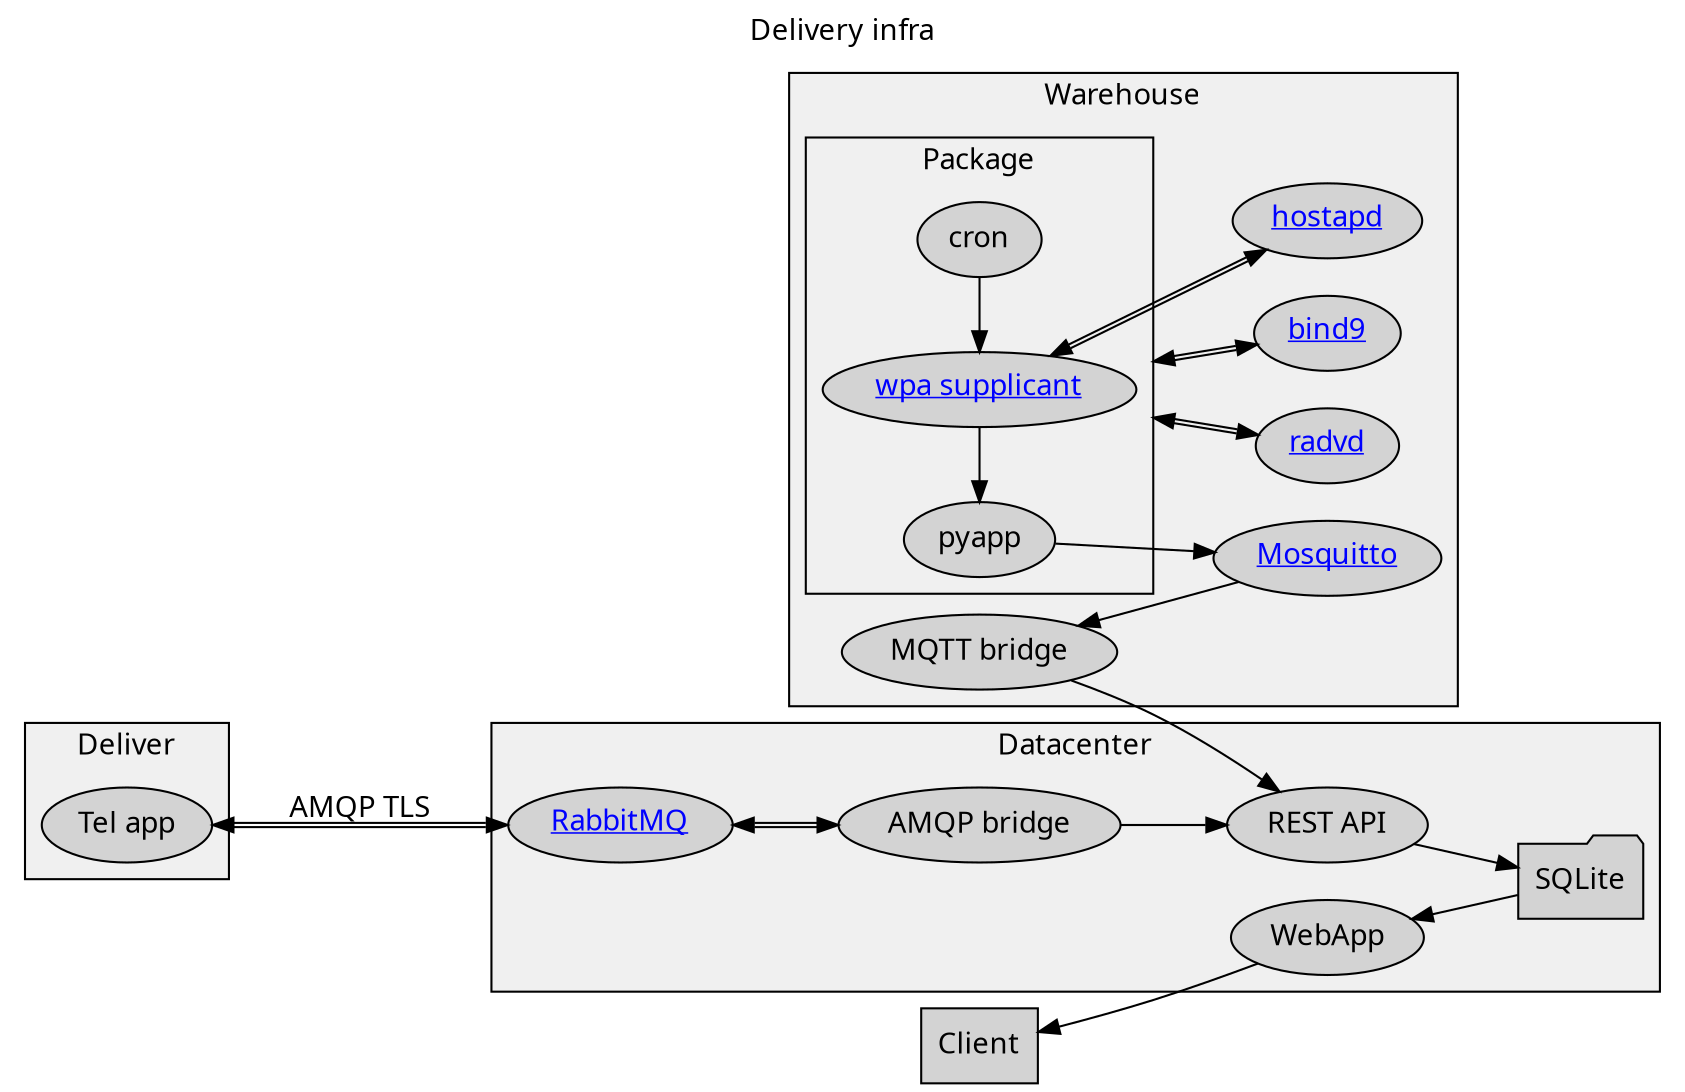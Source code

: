 // Louis Poidevin - 2023

digraph "Delivery infra" {
label="Delivery infra"
tooltip=" "
labelloc=t
rankdir=LR
compound=true
fontname="'Roboto', sans-serif"
graph[style=filled fillcolor=grey94]
node [style=filled fontname="'Roboto', sans-serif" tooltip=" "]
edge [fontname="'Roboto', sans-serif" tooltip=" "]

subgraph cluster_datacenter {
label="Datacenter"
rabbit [
  target="_top"
  URL="https://www.rabbitmq.com/"
  label=<<font color='blue'><u>RabbitMQ</u></font>>
]
beaver [label="AMQP bridge"]
feather [label="SQLite" shape=folder]
octopus [label="REST API"]
fox [label="WebApp"]
}

subgraph cluster_warehouse {
label="Warehouse"
mosquitto [
  target="_top"
  URL="https://www.mosquitto.org/"
  label=<<font color='blue'><u>Mosquitto</u></font>>
]
radvd [
  target="_top"
  URL="https://radvd.litech.org/"
  label=<<font color='blue'><u>radvd</u></font>>
]
bind9 [
  target="_top"
  URL="https://www.isc.org/bind/"
  label=<<font color='blue'><u>bind9</u></font>>
]
hostapd [
  target="_top"
  URL="https://w1.fi/hostapd/"
  label=<<font color='blue'><u>hostapd</u></font>>
]
bridge [label="MQTT bridge"]

subgraph cluster_package {
  label="Package"
  pyapp [label="pyapp"]
  cron [label="cron"]
  wpa_supplicant [
    target="_top"
    URL="https://w1.fi/wpa_supplicant/"
    label=<<font color='blue'><u>wpa supplicant</u></font>>
  ]
}
}

subgraph cluster_deliver {
  label="Deliver"
  telapp [label="Tel app"]
}

client [label="Client" shape=box]

// Package process

cron -> wpa_supplicant [constraint=false]
wpa_supplicant -> hostapd [dir=both color="black:black"]
wpa_supplicant -> radvd [dir=both color="black:black" ltail=cluster_package]
wpa_supplicant -> bind9 [dir=both color="black:black" ltail=cluster_package]
wpa_supplicant -> pyapp [constraint=false]
pyapp -> mosquitto

// Warehouse process

mosquitto -> bridge [constraint=false]
//octopus -> bridge [style=invis]
bridge -> octopus

// Datacenter process

octopus -> feather
fox -> feather [dir=back]
rabbit -> beaver [dir=both color="black:black"]
beaver -> octopus

// Deliver process

telapp -> rabbit [label="AMQP TLS" minlen=2 dir=both color="black:black"]

// Client process

client -> fox [dir=back]
}

